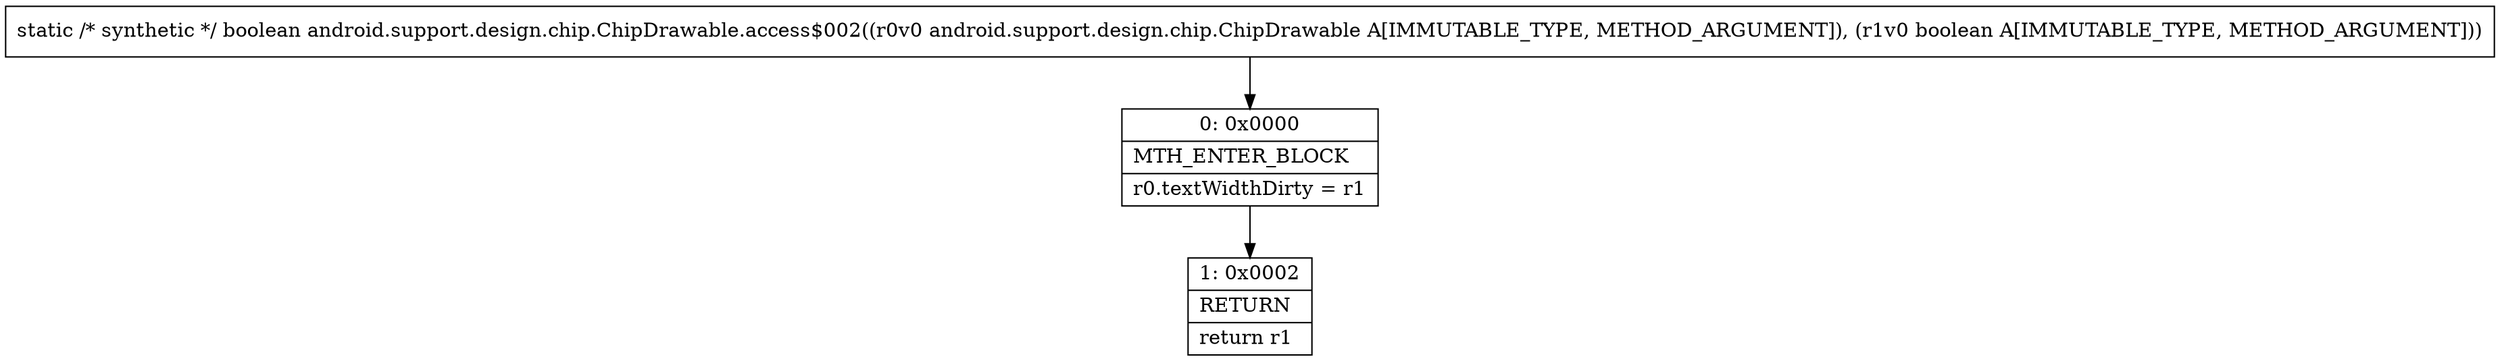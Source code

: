 digraph "CFG forandroid.support.design.chip.ChipDrawable.access$002(Landroid\/support\/design\/chip\/ChipDrawable;Z)Z" {
Node_0 [shape=record,label="{0\:\ 0x0000|MTH_ENTER_BLOCK\l|r0.textWidthDirty = r1\l}"];
Node_1 [shape=record,label="{1\:\ 0x0002|RETURN\l|return r1\l}"];
MethodNode[shape=record,label="{static \/* synthetic *\/ boolean android.support.design.chip.ChipDrawable.access$002((r0v0 android.support.design.chip.ChipDrawable A[IMMUTABLE_TYPE, METHOD_ARGUMENT]), (r1v0 boolean A[IMMUTABLE_TYPE, METHOD_ARGUMENT])) }"];
MethodNode -> Node_0;
Node_0 -> Node_1;
}

